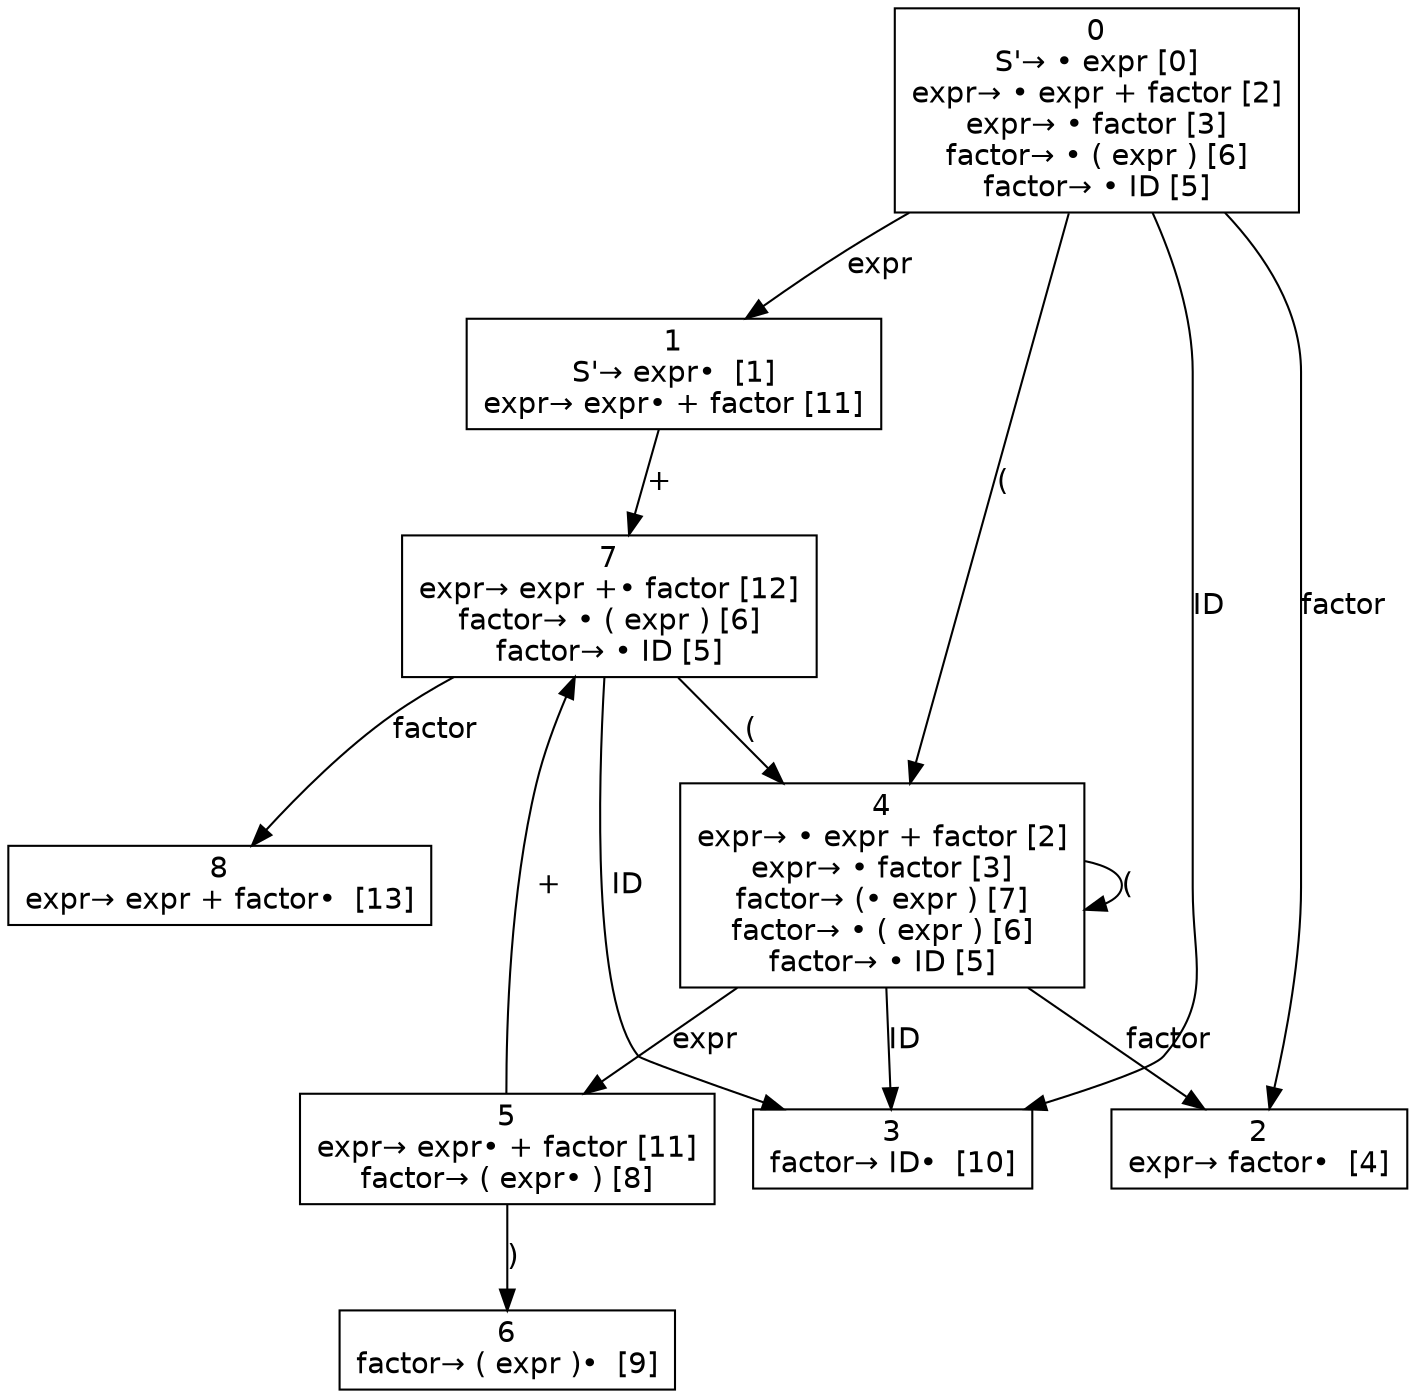 digraph d{
node [fontname=Helvetica,shape=box];
edge [fontname=Helvetica];
n0 [label=<0<br />S'→ • expr [0]<br />expr→ • expr + factor [2]<br />expr→ • factor [3]<br />factor→ • ( expr ) [6]<br />factor→ • ID [5]>];
n1 [label=<1<br />S'→ expr•  [1]<br />expr→ expr• + factor [11]>];
n2 [label=<2<br />expr→ factor•  [4]>];
n3 [label=<3<br />factor→ ID•  [10]>];
n4 [label=<4<br />expr→ • expr + factor [2]<br />expr→ • factor [3]<br />factor→ (• expr ) [7]<br />factor→ • ( expr ) [6]<br />factor→ • ID [5]>];
n5 [label=<5<br />expr→ expr• + factor [11]<br />factor→ ( expr• ) [8]>];
n6 [label=<6<br />factor→ ( expr )•  [9]>];
n7 [label=<7<br />expr→ expr +• factor [12]<br />factor→ • ( expr ) [6]<br />factor→ • ID [5]>];
n8 [label=<8<br />expr→ expr + factor•  [13]>];
n0 -> n1 [label="expr"];
n0 -> n2 [label="factor"];
n0 -> n3 [label="ID"];
n0 -> n4 [label="("];
n1 -> n7 [label="+"];
n4 -> n5 [label="expr"];
n4 -> n2 [label="factor"];
n4 -> n3 [label="ID"];
n4 -> n4 [label="("];
n5 -> n6 [label=")"];
n5 -> n7 [label="+"];
n7 -> n8 [label="factor"];
n7 -> n3 [label="ID"];
n7 -> n4 [label="("];
}